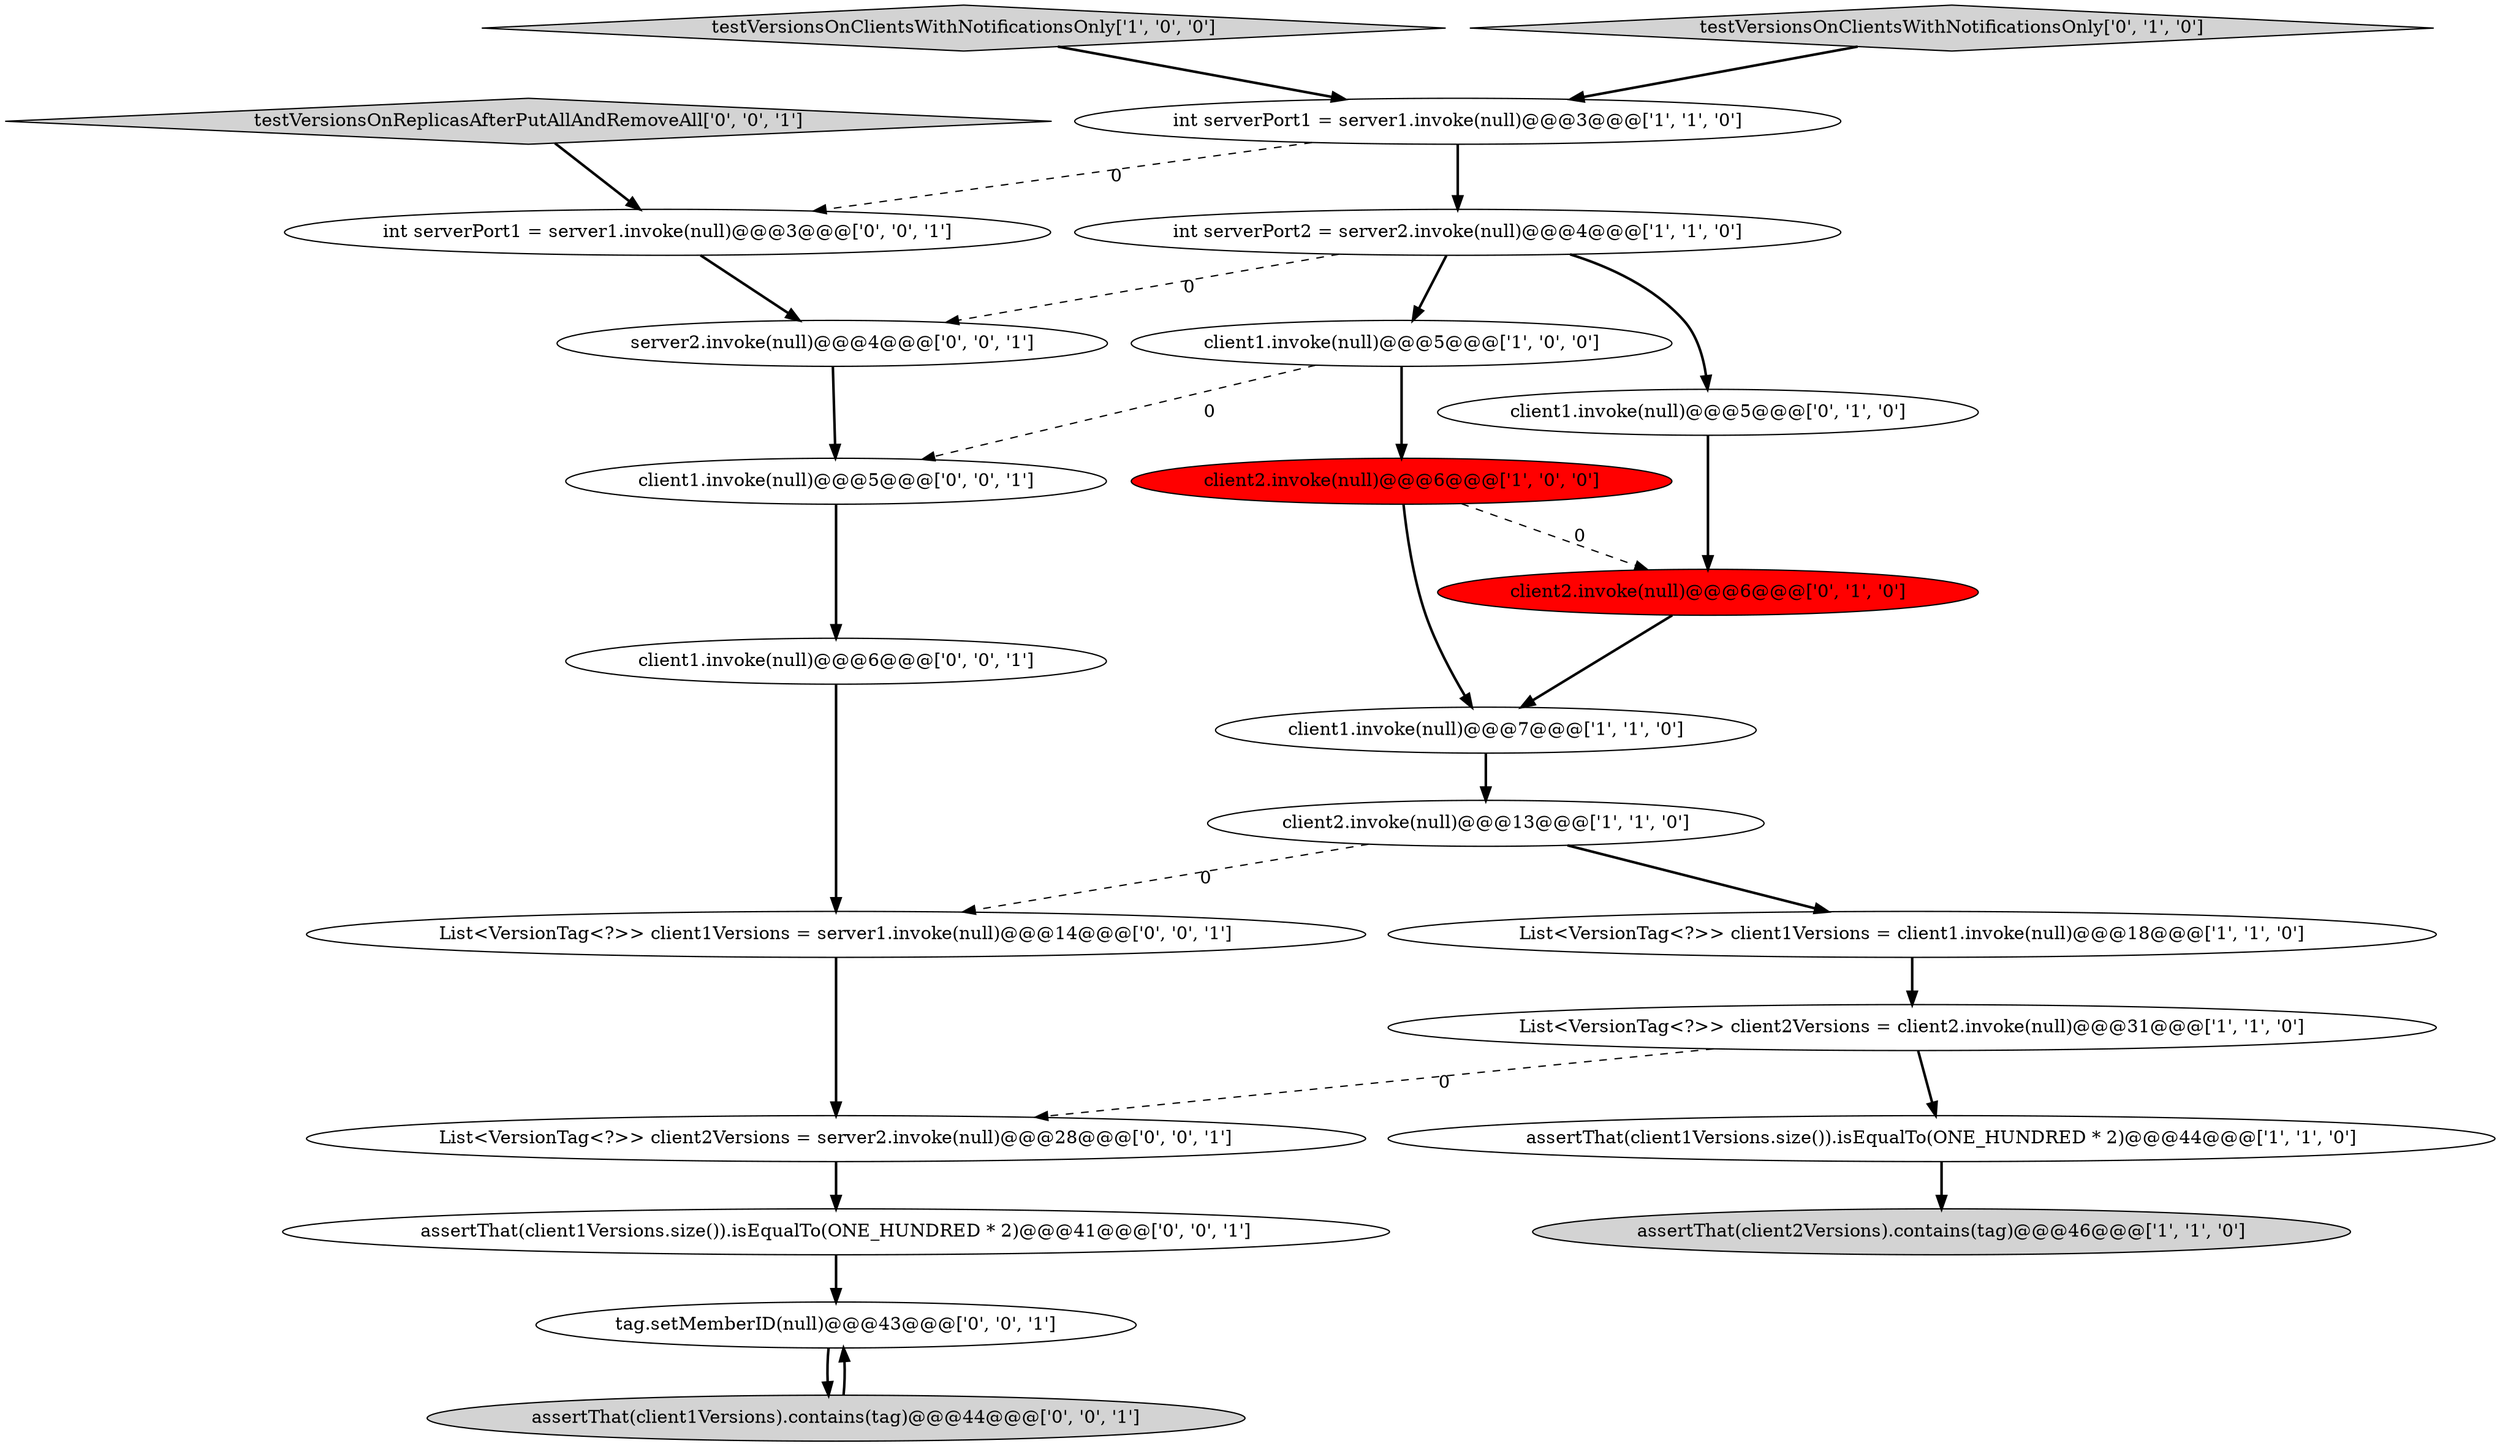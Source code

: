 digraph {
0 [style = filled, label = "client2.invoke(null)@@@13@@@['1', '1', '0']", fillcolor = white, shape = ellipse image = "AAA0AAABBB1BBB"];
20 [style = filled, label = "List<VersionTag<?>> client2Versions = server2.invoke(null)@@@28@@@['0', '0', '1']", fillcolor = white, shape = ellipse image = "AAA0AAABBB3BBB"];
1 [style = filled, label = "client1.invoke(null)@@@7@@@['1', '1', '0']", fillcolor = white, shape = ellipse image = "AAA0AAABBB1BBB"];
3 [style = filled, label = "testVersionsOnClientsWithNotificationsOnly['1', '0', '0']", fillcolor = lightgray, shape = diamond image = "AAA0AAABBB1BBB"];
18 [style = filled, label = "assertThat(client1Versions).contains(tag)@@@44@@@['0', '0', '1']", fillcolor = lightgray, shape = ellipse image = "AAA0AAABBB3BBB"];
9 [style = filled, label = "List<VersionTag<?>> client1Versions = client1.invoke(null)@@@18@@@['1', '1', '0']", fillcolor = white, shape = ellipse image = "AAA0AAABBB1BBB"];
22 [style = filled, label = "int serverPort1 = server1.invoke(null)@@@3@@@['0', '0', '1']", fillcolor = white, shape = ellipse image = "AAA0AAABBB3BBB"];
17 [style = filled, label = "tag.setMemberID(null)@@@43@@@['0', '0', '1']", fillcolor = white, shape = ellipse image = "AAA0AAABBB3BBB"];
15 [style = filled, label = "client1.invoke(null)@@@6@@@['0', '0', '1']", fillcolor = white, shape = ellipse image = "AAA0AAABBB3BBB"];
16 [style = filled, label = "List<VersionTag<?>> client1Versions = server1.invoke(null)@@@14@@@['0', '0', '1']", fillcolor = white, shape = ellipse image = "AAA0AAABBB3BBB"];
12 [style = filled, label = "testVersionsOnClientsWithNotificationsOnly['0', '1', '0']", fillcolor = lightgray, shape = diamond image = "AAA0AAABBB2BBB"];
14 [style = filled, label = "testVersionsOnReplicasAfterPutAllAndRemoveAll['0', '0', '1']", fillcolor = lightgray, shape = diamond image = "AAA0AAABBB3BBB"];
11 [style = filled, label = "client1.invoke(null)@@@5@@@['0', '1', '0']", fillcolor = white, shape = ellipse image = "AAA0AAABBB2BBB"];
4 [style = filled, label = "client2.invoke(null)@@@6@@@['1', '0', '0']", fillcolor = red, shape = ellipse image = "AAA1AAABBB1BBB"];
23 [style = filled, label = "assertThat(client1Versions.size()).isEqualTo(ONE_HUNDRED * 2)@@@41@@@['0', '0', '1']", fillcolor = white, shape = ellipse image = "AAA0AAABBB3BBB"];
5 [style = filled, label = "List<VersionTag<?>> client2Versions = client2.invoke(null)@@@31@@@['1', '1', '0']", fillcolor = white, shape = ellipse image = "AAA0AAABBB1BBB"];
21 [style = filled, label = "server2.invoke(null)@@@4@@@['0', '0', '1']", fillcolor = white, shape = ellipse image = "AAA0AAABBB3BBB"];
2 [style = filled, label = "client1.invoke(null)@@@5@@@['1', '0', '0']", fillcolor = white, shape = ellipse image = "AAA0AAABBB1BBB"];
10 [style = filled, label = "assertThat(client2Versions).contains(tag)@@@46@@@['1', '1', '0']", fillcolor = lightgray, shape = ellipse image = "AAA0AAABBB1BBB"];
8 [style = filled, label = "int serverPort2 = server2.invoke(null)@@@4@@@['1', '1', '0']", fillcolor = white, shape = ellipse image = "AAA0AAABBB1BBB"];
7 [style = filled, label = "assertThat(client1Versions.size()).isEqualTo(ONE_HUNDRED * 2)@@@44@@@['1', '1', '0']", fillcolor = white, shape = ellipse image = "AAA0AAABBB1BBB"];
6 [style = filled, label = "int serverPort1 = server1.invoke(null)@@@3@@@['1', '1', '0']", fillcolor = white, shape = ellipse image = "AAA0AAABBB1BBB"];
13 [style = filled, label = "client2.invoke(null)@@@6@@@['0', '1', '0']", fillcolor = red, shape = ellipse image = "AAA1AAABBB2BBB"];
19 [style = filled, label = "client1.invoke(null)@@@5@@@['0', '0', '1']", fillcolor = white, shape = ellipse image = "AAA0AAABBB3BBB"];
0->9 [style = bold, label=""];
2->19 [style = dashed, label="0"];
21->19 [style = bold, label=""];
7->10 [style = bold, label=""];
0->16 [style = dashed, label="0"];
14->22 [style = bold, label=""];
22->21 [style = bold, label=""];
18->17 [style = bold, label=""];
3->6 [style = bold, label=""];
1->0 [style = bold, label=""];
8->21 [style = dashed, label="0"];
15->16 [style = bold, label=""];
12->6 [style = bold, label=""];
2->4 [style = bold, label=""];
6->22 [style = dashed, label="0"];
13->1 [style = bold, label=""];
5->20 [style = dashed, label="0"];
20->23 [style = bold, label=""];
8->2 [style = bold, label=""];
11->13 [style = bold, label=""];
6->8 [style = bold, label=""];
9->5 [style = bold, label=""];
5->7 [style = bold, label=""];
23->17 [style = bold, label=""];
4->1 [style = bold, label=""];
19->15 [style = bold, label=""];
4->13 [style = dashed, label="0"];
16->20 [style = bold, label=""];
8->11 [style = bold, label=""];
17->18 [style = bold, label=""];
}

